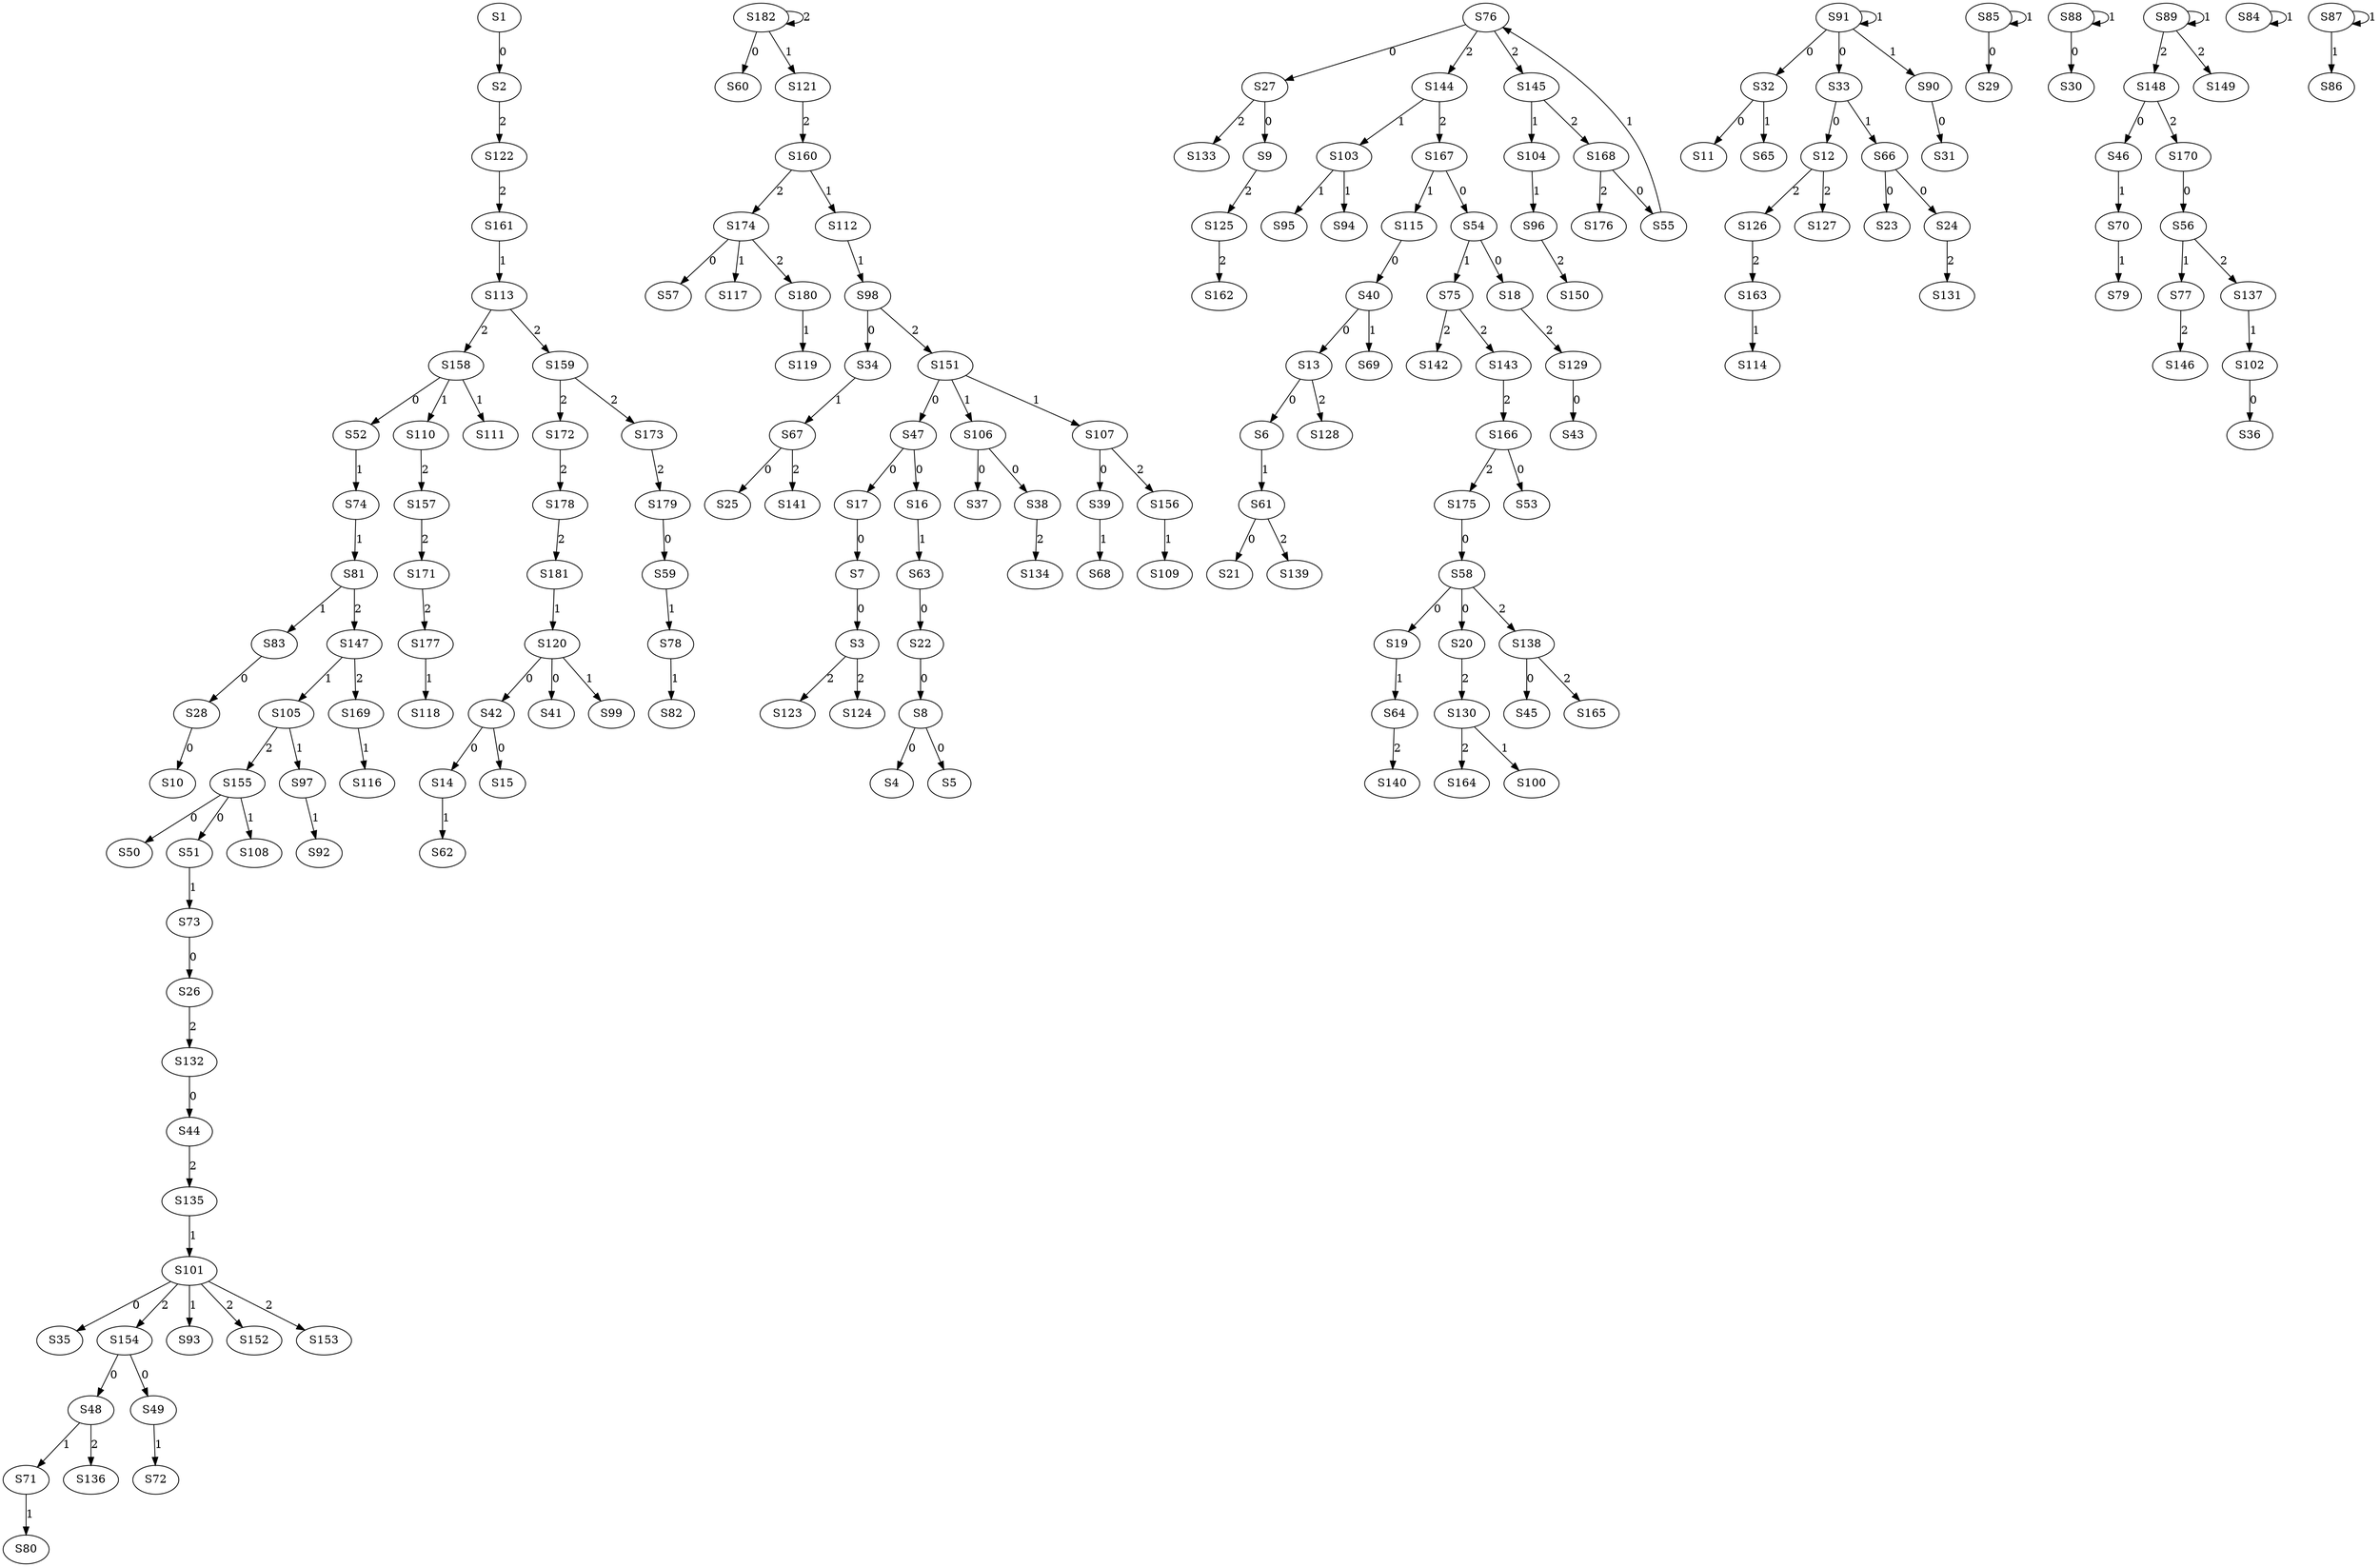 strict digraph {
	S1 -> S2 [ label = 0 ];
	S7 -> S3 [ label = 0 ];
	S8 -> S4 [ label = 0 ];
	S8 -> S5 [ label = 0 ];
	S13 -> S6 [ label = 0 ];
	S17 -> S7 [ label = 0 ];
	S22 -> S8 [ label = 0 ];
	S27 -> S9 [ label = 0 ];
	S28 -> S10 [ label = 0 ];
	S32 -> S11 [ label = 0 ];
	S33 -> S12 [ label = 0 ];
	S40 -> S13 [ label = 0 ];
	S42 -> S14 [ label = 0 ];
	S42 -> S15 [ label = 0 ];
	S47 -> S16 [ label = 0 ];
	S47 -> S17 [ label = 0 ];
	S54 -> S18 [ label = 0 ];
	S58 -> S19 [ label = 0 ];
	S58 -> S20 [ label = 0 ];
	S61 -> S21 [ label = 0 ];
	S63 -> S22 [ label = 0 ];
	S66 -> S23 [ label = 0 ];
	S66 -> S24 [ label = 0 ];
	S67 -> S25 [ label = 0 ];
	S73 -> S26 [ label = 0 ];
	S76 -> S27 [ label = 0 ];
	S83 -> S28 [ label = 0 ];
	S85 -> S29 [ label = 0 ];
	S88 -> S30 [ label = 0 ];
	S90 -> S31 [ label = 0 ];
	S91 -> S32 [ label = 0 ];
	S91 -> S33 [ label = 0 ];
	S98 -> S34 [ label = 0 ];
	S101 -> S35 [ label = 0 ];
	S102 -> S36 [ label = 0 ];
	S106 -> S37 [ label = 0 ];
	S106 -> S38 [ label = 0 ];
	S107 -> S39 [ label = 0 ];
	S115 -> S40 [ label = 0 ];
	S120 -> S41 [ label = 0 ];
	S120 -> S42 [ label = 0 ];
	S129 -> S43 [ label = 0 ];
	S132 -> S44 [ label = 0 ];
	S138 -> S45 [ label = 0 ];
	S148 -> S46 [ label = 0 ];
	S151 -> S47 [ label = 0 ];
	S154 -> S48 [ label = 0 ];
	S154 -> S49 [ label = 0 ];
	S155 -> S50 [ label = 0 ];
	S155 -> S51 [ label = 0 ];
	S158 -> S52 [ label = 0 ];
	S166 -> S53 [ label = 0 ];
	S167 -> S54 [ label = 0 ];
	S168 -> S55 [ label = 0 ];
	S170 -> S56 [ label = 0 ];
	S174 -> S57 [ label = 0 ];
	S175 -> S58 [ label = 0 ];
	S179 -> S59 [ label = 0 ];
	S182 -> S60 [ label = 0 ];
	S6 -> S61 [ label = 1 ];
	S14 -> S62 [ label = 1 ];
	S16 -> S63 [ label = 1 ];
	S19 -> S64 [ label = 1 ];
	S32 -> S65 [ label = 1 ];
	S33 -> S66 [ label = 1 ];
	S34 -> S67 [ label = 1 ];
	S39 -> S68 [ label = 1 ];
	S40 -> S69 [ label = 1 ];
	S46 -> S70 [ label = 1 ];
	S48 -> S71 [ label = 1 ];
	S49 -> S72 [ label = 1 ];
	S51 -> S73 [ label = 1 ];
	S52 -> S74 [ label = 1 ];
	S54 -> S75 [ label = 1 ];
	S55 -> S76 [ label = 1 ];
	S56 -> S77 [ label = 1 ];
	S59 -> S78 [ label = 1 ];
	S70 -> S79 [ label = 1 ];
	S71 -> S80 [ label = 1 ];
	S74 -> S81 [ label = 1 ];
	S78 -> S82 [ label = 1 ];
	S81 -> S83 [ label = 1 ];
	S84 -> S84 [ label = 1 ];
	S85 -> S85 [ label = 1 ];
	S87 -> S86 [ label = 1 ];
	S87 -> S87 [ label = 1 ];
	S88 -> S88 [ label = 1 ];
	S89 -> S89 [ label = 1 ];
	S91 -> S90 [ label = 1 ];
	S91 -> S91 [ label = 1 ];
	S97 -> S92 [ label = 1 ];
	S101 -> S93 [ label = 1 ];
	S103 -> S94 [ label = 1 ];
	S103 -> S95 [ label = 1 ];
	S104 -> S96 [ label = 1 ];
	S105 -> S97 [ label = 1 ];
	S112 -> S98 [ label = 1 ];
	S120 -> S99 [ label = 1 ];
	S130 -> S100 [ label = 1 ];
	S135 -> S101 [ label = 1 ];
	S137 -> S102 [ label = 1 ];
	S144 -> S103 [ label = 1 ];
	S145 -> S104 [ label = 1 ];
	S147 -> S105 [ label = 1 ];
	S151 -> S106 [ label = 1 ];
	S151 -> S107 [ label = 1 ];
	S155 -> S108 [ label = 1 ];
	S156 -> S109 [ label = 1 ];
	S158 -> S110 [ label = 1 ];
	S158 -> S111 [ label = 1 ];
	S160 -> S112 [ label = 1 ];
	S161 -> S113 [ label = 1 ];
	S163 -> S114 [ label = 1 ];
	S167 -> S115 [ label = 1 ];
	S169 -> S116 [ label = 1 ];
	S174 -> S117 [ label = 1 ];
	S177 -> S118 [ label = 1 ];
	S180 -> S119 [ label = 1 ];
	S181 -> S120 [ label = 1 ];
	S182 -> S121 [ label = 1 ];
	S2 -> S122 [ label = 2 ];
	S3 -> S123 [ label = 2 ];
	S3 -> S124 [ label = 2 ];
	S9 -> S125 [ label = 2 ];
	S12 -> S126 [ label = 2 ];
	S12 -> S127 [ label = 2 ];
	S13 -> S128 [ label = 2 ];
	S18 -> S129 [ label = 2 ];
	S20 -> S130 [ label = 2 ];
	S24 -> S131 [ label = 2 ];
	S26 -> S132 [ label = 2 ];
	S27 -> S133 [ label = 2 ];
	S38 -> S134 [ label = 2 ];
	S44 -> S135 [ label = 2 ];
	S48 -> S136 [ label = 2 ];
	S56 -> S137 [ label = 2 ];
	S58 -> S138 [ label = 2 ];
	S61 -> S139 [ label = 2 ];
	S64 -> S140 [ label = 2 ];
	S67 -> S141 [ label = 2 ];
	S75 -> S142 [ label = 2 ];
	S75 -> S143 [ label = 2 ];
	S76 -> S144 [ label = 2 ];
	S76 -> S145 [ label = 2 ];
	S77 -> S146 [ label = 2 ];
	S81 -> S147 [ label = 2 ];
	S89 -> S148 [ label = 2 ];
	S89 -> S149 [ label = 2 ];
	S96 -> S150 [ label = 2 ];
	S98 -> S151 [ label = 2 ];
	S101 -> S152 [ label = 2 ];
	S101 -> S153 [ label = 2 ];
	S101 -> S154 [ label = 2 ];
	S105 -> S155 [ label = 2 ];
	S107 -> S156 [ label = 2 ];
	S110 -> S157 [ label = 2 ];
	S113 -> S158 [ label = 2 ];
	S113 -> S159 [ label = 2 ];
	S121 -> S160 [ label = 2 ];
	S122 -> S161 [ label = 2 ];
	S125 -> S162 [ label = 2 ];
	S126 -> S163 [ label = 2 ];
	S130 -> S164 [ label = 2 ];
	S138 -> S165 [ label = 2 ];
	S143 -> S166 [ label = 2 ];
	S144 -> S167 [ label = 2 ];
	S145 -> S168 [ label = 2 ];
	S147 -> S169 [ label = 2 ];
	S148 -> S170 [ label = 2 ];
	S157 -> S171 [ label = 2 ];
	S159 -> S172 [ label = 2 ];
	S159 -> S173 [ label = 2 ];
	S160 -> S174 [ label = 2 ];
	S166 -> S175 [ label = 2 ];
	S168 -> S176 [ label = 2 ];
	S171 -> S177 [ label = 2 ];
	S172 -> S178 [ label = 2 ];
	S173 -> S179 [ label = 2 ];
	S174 -> S180 [ label = 2 ];
	S178 -> S181 [ label = 2 ];
	S182 -> S182 [ label = 2 ];
}